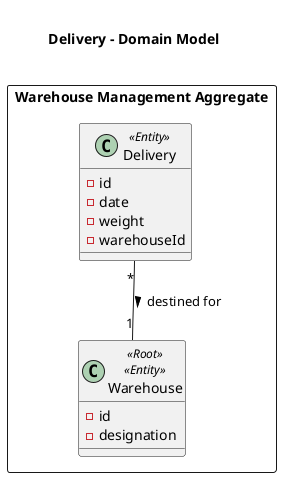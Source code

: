 @startuml delivery

title

Delivery - Domain Model

end title

package "Warehouse Management Aggregate" as wm <<Rectangle>> {

    class Warehouse <<Root>> <<Entity>> {
        - id
        - designation
    }

    class Delivery <<Entity>> {
        - id
        - date
        - weight
        - warehouseId
    }
}

Delivery "*" -- "1" Warehouse : destined for >

@enduml